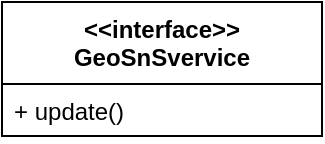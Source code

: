 <mxfile version="10.7.7" type="device"><diagram id="Cfn3YuyDdVPbzlU6EXWx" name="Seite-1"><mxGraphModel dx="498" dy="595" grid="1" gridSize="10" guides="1" tooltips="1" connect="1" arrows="1" fold="1" page="1" pageScale="1" pageWidth="827" pageHeight="1169" math="0" shadow="0"><root><mxCell id="0"/><mxCell id="1" parent="0"/><mxCell id="X3MQ6vWxg7Q7OGGqwnz6-1" value="&lt;&lt;interface&gt;&gt;&#10;GeoSnSvervice&#10;" style="swimlane;fontStyle=1;align=center;verticalAlign=top;childLayout=stackLayout;horizontal=1;startSize=41;horizontalStack=0;resizeParent=1;resizeParentMax=0;resizeLast=0;collapsible=1;marginBottom=0;" vertex="1" parent="1"><mxGeometry x="40" y="80" width="160" height="67" as="geometry"/></mxCell><mxCell id="X3MQ6vWxg7Q7OGGqwnz6-2" value="+ update()" style="text;strokeColor=none;fillColor=none;align=left;verticalAlign=top;spacingLeft=4;spacingRight=4;overflow=hidden;rotatable=0;points=[[0,0.5],[1,0.5]];portConstraint=eastwest;" vertex="1" parent="X3MQ6vWxg7Q7OGGqwnz6-1"><mxGeometry y="41" width="160" height="26" as="geometry"/></mxCell></root></mxGraphModel></diagram></mxfile>